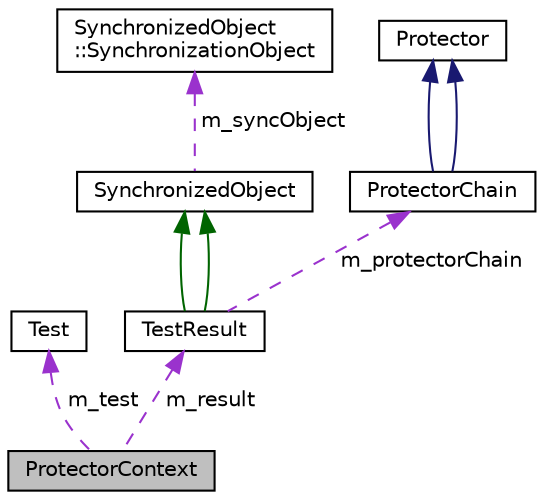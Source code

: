 digraph "ProtectorContext"
{
  edge [fontname="Helvetica",fontsize="10",labelfontname="Helvetica",labelfontsize="10"];
  node [fontname="Helvetica",fontsize="10",shape=record];
  Node1 [label="ProtectorContext",height=0.2,width=0.4,color="black", fillcolor="grey75", style="filled", fontcolor="black"];
  Node2 -> Node1 [dir="back",color="darkorchid3",fontsize="10",style="dashed",label=" m_test" ,fontname="Helvetica"];
  Node2 [label="Test",height=0.2,width=0.4,color="black", fillcolor="white", style="filled",URL="$class_test.html",tooltip="Base class for all test objects.All test objects should be a subclass of Test. Some test objects..."];
  Node3 -> Node1 [dir="back",color="darkorchid3",fontsize="10",style="dashed",label=" m_result" ,fontname="Helvetica"];
  Node3 [label="TestResult",height=0.2,width=0.4,color="black", fillcolor="white", style="filled",URL="$class_test_result.html",tooltip="Manages TestListener.A single instance of this class is used when running the test. It is usually created by the test runner (TestRunner). "];
  Node4 -> Node3 [dir="back",color="darkgreen",fontsize="10",style="solid",fontname="Helvetica"];
  Node4 [label="SynchronizedObject",height=0.2,width=0.4,color="black", fillcolor="white", style="filled",URL="$class_synchronized_object.html",tooltip="Base class for synchronized object. "];
  Node5 -> Node4 [dir="back",color="darkorchid3",fontsize="10",style="dashed",label=" m_syncObject" ,fontname="Helvetica"];
  Node5 [label="SynchronizedObject\l::SynchronizationObject",height=0.2,width=0.4,color="black", fillcolor="white", style="filled",URL="$class_synchronized_object_1_1_synchronization_object.html",tooltip="Abstract synchronization object (mutex) "];
  Node4 -> Node3 [dir="back",color="darkgreen",fontsize="10",style="solid",fontname="Helvetica"];
  Node6 -> Node3 [dir="back",color="darkorchid3",fontsize="10",style="dashed",label=" m_protectorChain" ,fontname="Helvetica"];
  Node6 [label="ProtectorChain",height=0.2,width=0.4,color="black", fillcolor="white", style="filled",URL="$class_protector_chain.html",tooltip="Protector chain (Implementation). Implementation detail. "];
  Node7 -> Node6 [dir="back",color="midnightblue",fontsize="10",style="solid",fontname="Helvetica"];
  Node7 [label="Protector",height=0.2,width=0.4,color="black", fillcolor="white", style="filled",URL="$class_protector.html",tooltip="Protects one or more test case run. "];
  Node7 -> Node6 [dir="back",color="midnightblue",fontsize="10",style="solid",fontname="Helvetica"];
}
